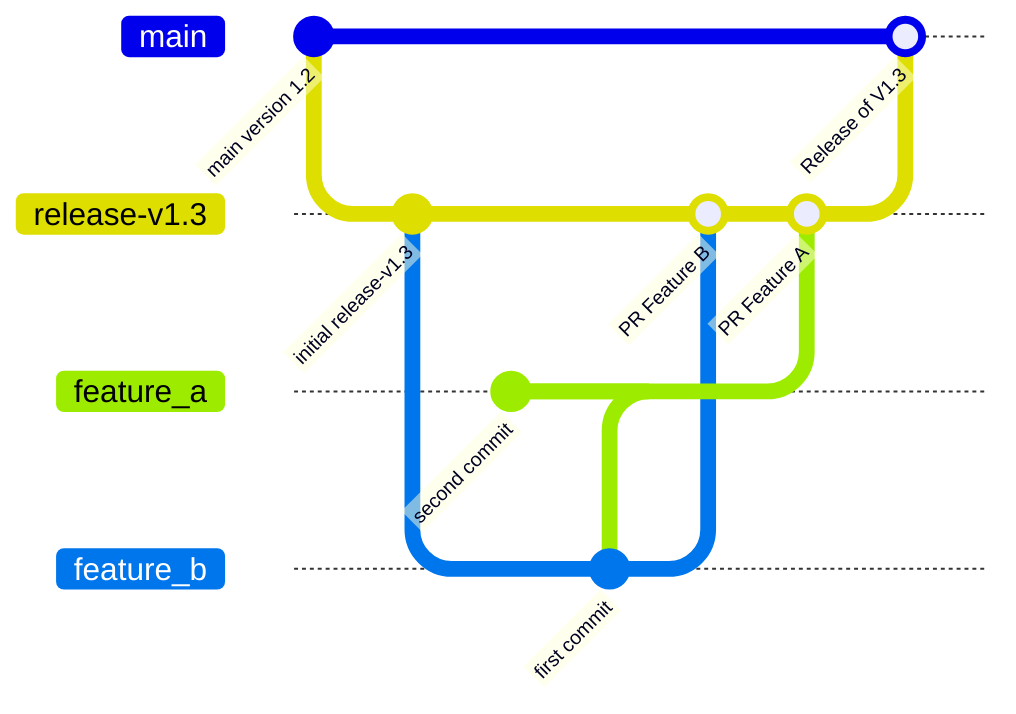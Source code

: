 gitGraph
    commit id: "main version 1.2"
    branch release-v1.3
    checkout release-v1.3
    commit id: "initial release-v1.3"
    branch feature_a
    checkout feature_a
    commit id: "first commit"
    commit id: "second commit"
    checkout release-v1.3
    branch feature_b
    checkout feature_b
    commit id: "first commit"
    checkout release-v1.3
    merge feature_b id: "PR Feature B"
    merge feature_a id: "PR Feature A"
    checkout main
    merge release-v1.3 id: "Release of V1.3"